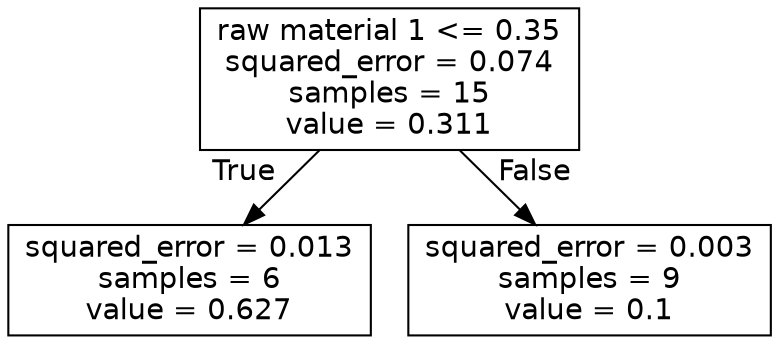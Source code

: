 digraph Tree {
node [shape=box, fontname="helvetica"] ;
edge [fontname="helvetica"] ;
0 [label="raw material 1 <= 0.35\nsquared_error = 0.074\nsamples = 15\nvalue = 0.311"] ;
1 [label="squared_error = 0.013\nsamples = 6\nvalue = 0.627"] ;
0 -> 1 [labeldistance=2.5, labelangle=45, headlabel="True"] ;
2 [label="squared_error = 0.003\nsamples = 9\nvalue = 0.1"] ;
0 -> 2 [labeldistance=2.5, labelangle=-45, headlabel="False"] ;
}